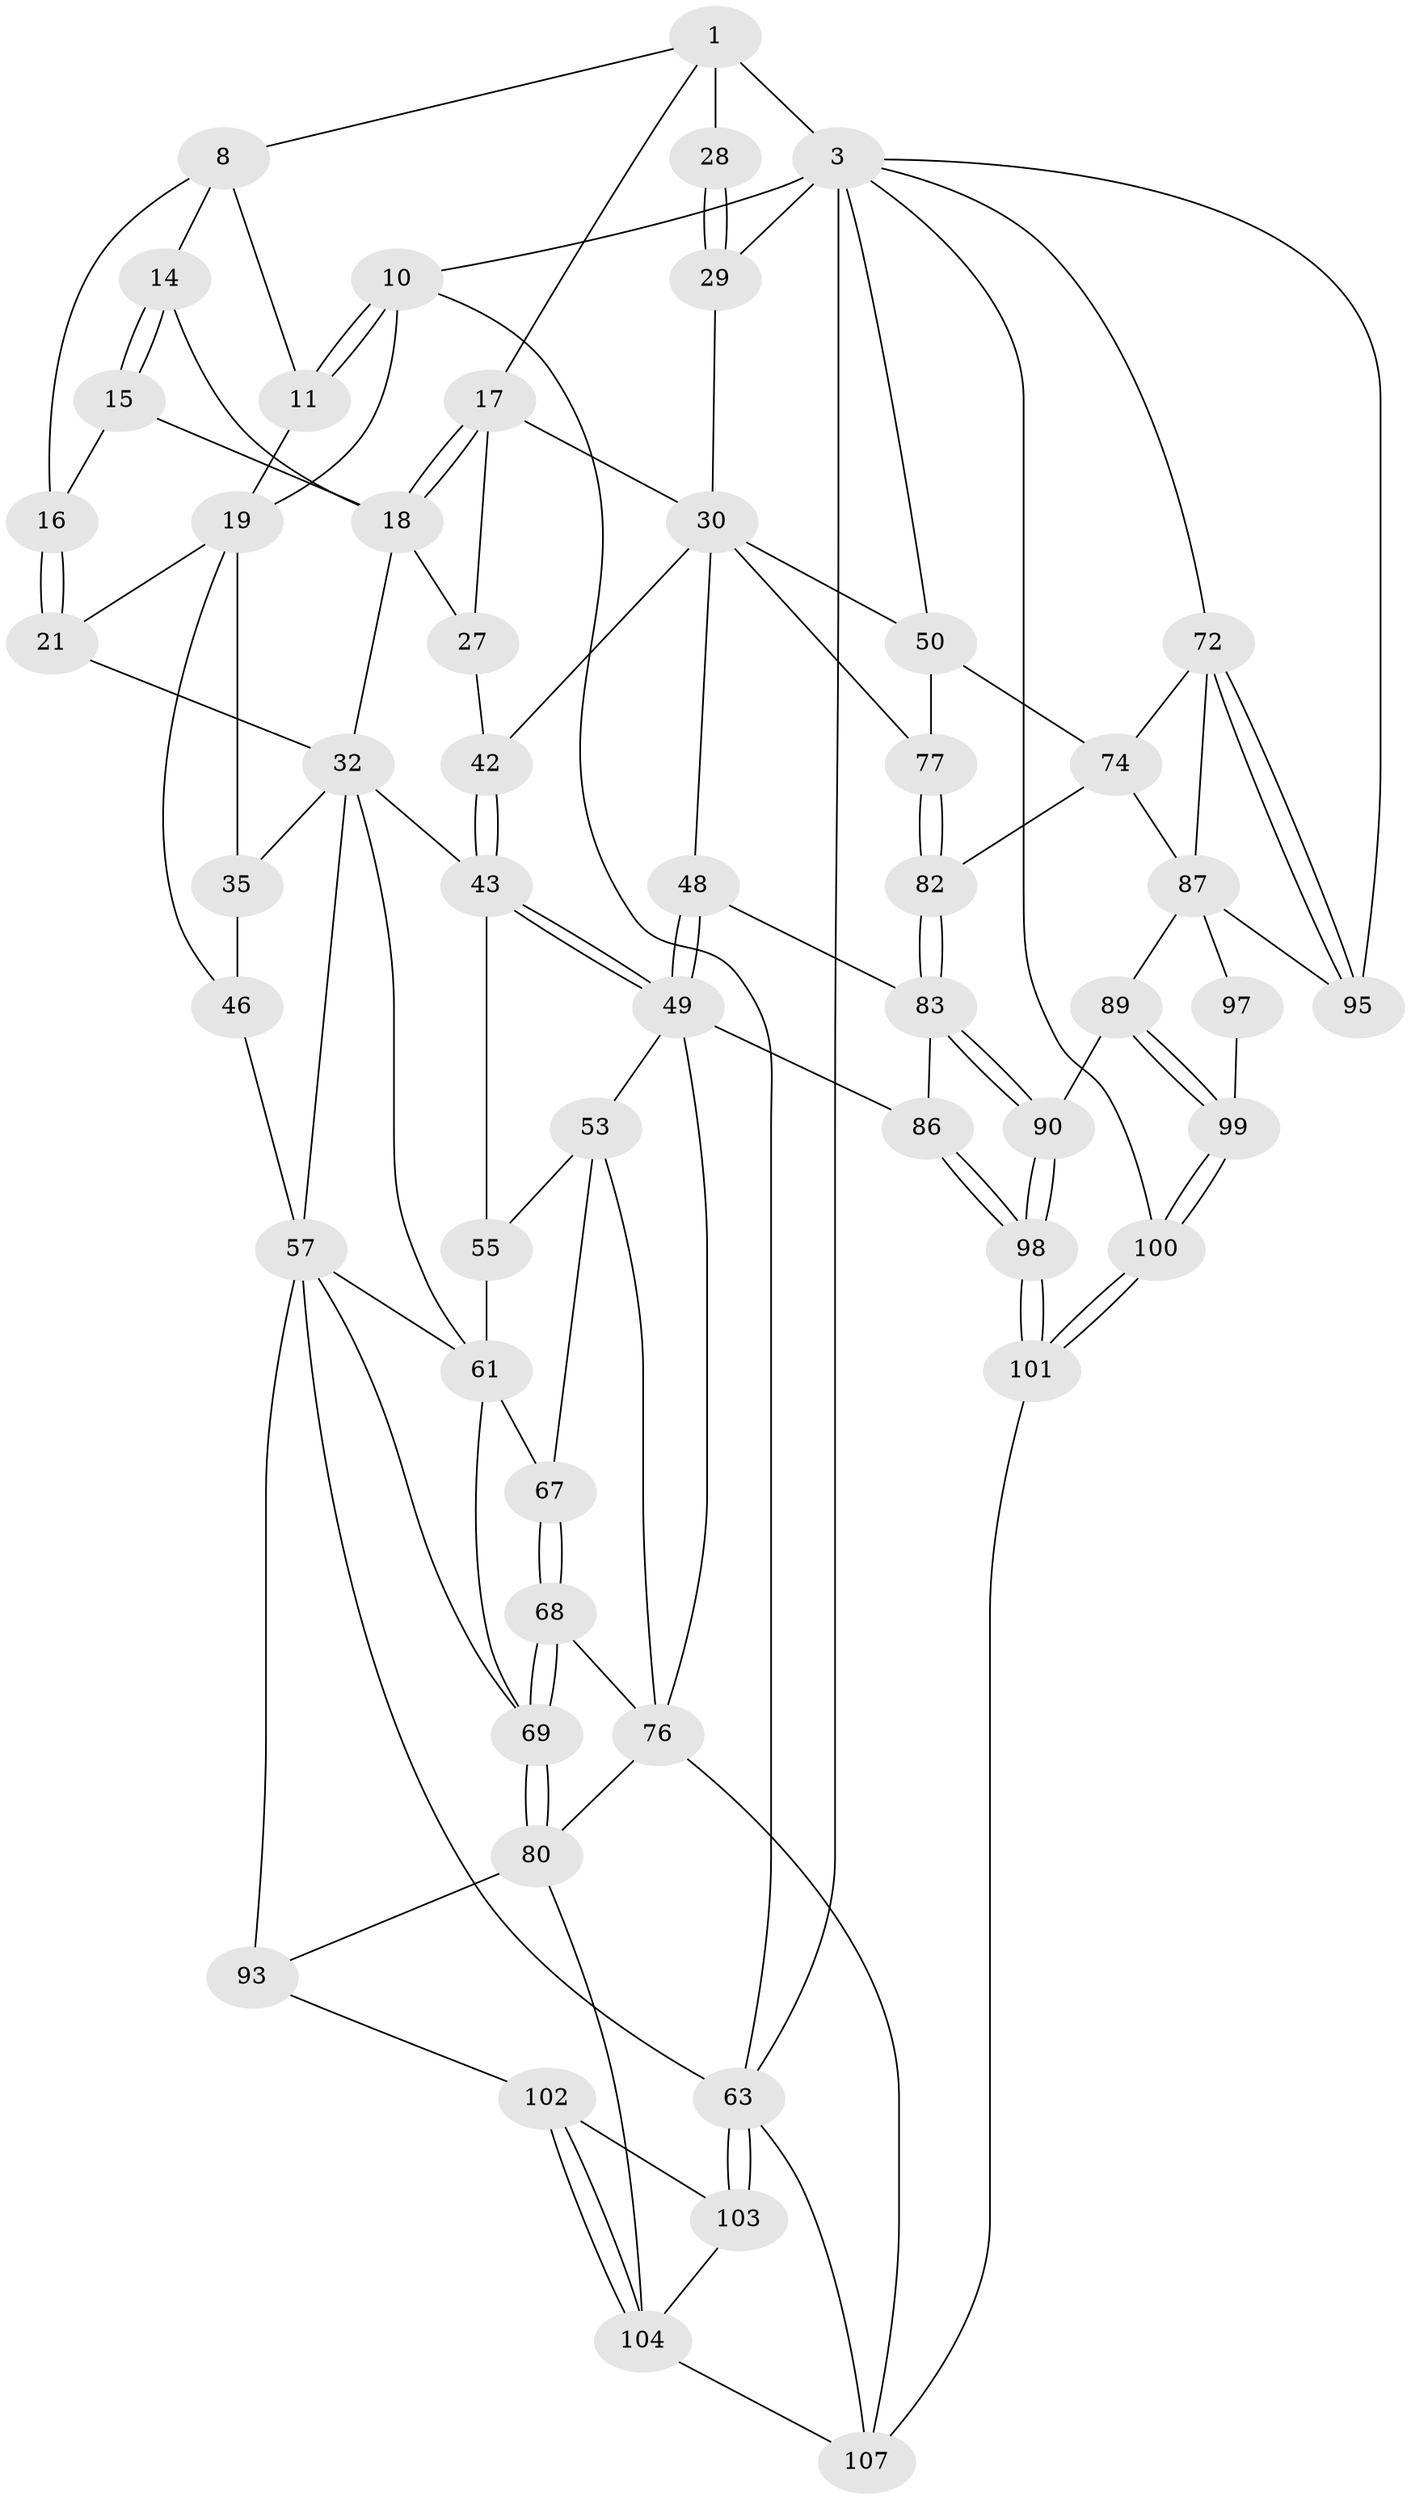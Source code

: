 // original degree distribution, {3: 0.027522935779816515, 4: 0.24770642201834864, 5: 0.48623853211009177, 6: 0.23853211009174313}
// Generated by graph-tools (version 1.1) at 2025/16/03/09/25 04:16:47]
// undirected, 54 vertices, 124 edges
graph export_dot {
graph [start="1"]
  node [color=gray90,style=filled];
  1 [pos="+0.8571121475980051+0",super="+2+5"];
  3 [pos="+1+0.22199181658451467",super="+39+94+4"];
  8 [pos="+0.509199375588837+0",super="+12+9"];
  10 [pos="+0+0"];
  11 [pos="+0.12429576510808334+0",super="+13"];
  14 [pos="+0.5468292957139655+0"];
  15 [pos="+0.40393454589445504+0.17414700114436263"];
  16 [pos="+0.36876371466057456+0.1755082157466905"];
  17 [pos="+0.7392629529829211+0.16869400554006067",super="+26"];
  18 [pos="+0.5976531449870869+0.11627210111033308",super="+23"];
  19 [pos="+0.197788574653867+0.0951300412584074",super="+22+20"];
  21 [pos="+0.3131727477329063+0.23435024731057527"];
  27 [pos="+0.6087453346113297+0.23499741797546686",super="+41"];
  28 [pos="+0.8485572200084527+0.17493068405522508"];
  29 [pos="+0.8326670351136799+0.3188313390255744"];
  30 [pos="+0.7031862214808272+0.34044111891507167",super="+31+47"];
  32 [pos="+0.41302453405179934+0.28477424836030923",super="+33"];
  35 [pos="+0.16472574240915+0.1969231227691952",super="+38"];
  42 [pos="+0.5098537417775318+0.3537922241776635"];
  43 [pos="+0.506125436151371+0.3671095235980501",super="+44"];
  46 [pos="+0+0.14650319631174075"];
  48 [pos="+0.54304752306136+0.504927462371174"];
  49 [pos="+0.5423705799965106+0.50467510827454",super="+52"];
  50 [pos="+0.8547460788123639+0.48683976848106353",super="+75"];
  53 [pos="+0.4280647477080897+0.5094989290514147",super="+54"];
  55 [pos="+0.3136982208236163+0.40913144124434647"];
  57 [pos="+0.09647034598139813+0.45073251493278654",super="+58"];
  61 [pos="+0.2521195205432187+0.5069905718546391",super="+65"];
  63 [pos="+0+0.7040203980024166",super="+64"];
  67 [pos="+0.26715253327986704+0.5707598860843078"];
  68 [pos="+0.2667722657322503+0.5759560258326029"];
  69 [pos="+0.230820987349035+0.6291188360722262",super="+70"];
  72 [pos="+1+0.5628096428908101",super="+73"];
  74 [pos="+0.8899834514715066+0.6285117346068043",super="+85"];
  76 [pos="+0.3477144635291077+0.6026610015894502",super="+78"];
  77 [pos="+0.7605731190163444+0.5778663415753968"];
  80 [pos="+0.26304958164017483+0.746094326788771",super="+92"];
  82 [pos="+0.760181775814949+0.5902043156494549"];
  83 [pos="+0.6472178403274554+0.7351115633621708",super="+84"];
  86 [pos="+0.425708991284262+0.7648165533787671"];
  87 [pos="+0.8370976983153221+0.7522171071691728",super="+91+88"];
  89 [pos="+0.6828757782795143+0.7543117761518208"];
  90 [pos="+0.6498883508532487+0.7401600583882098"];
  93 [pos="+0.17258848640297048+0.7700092653797459"];
  95 [pos="+1+1"];
  97 [pos="+0.7875930594495199+0.9066860642719048"];
  98 [pos="+0.5358453338863939+1"];
  99 [pos="+0.7390650004310325+0.9453781027114497"];
  100 [pos="+0.5798776612298966+1"];
  101 [pos="+0.5400793316986878+1"];
  102 [pos="+0.15188622000761684+0.7965987031230507"];
  103 [pos="+0.05538102505511959+0.8294309894889461",super="+105"];
  104 [pos="+0.10703033005906273+0.921889678348415",super="+106"];
  107 [pos="+0.3786149708536353+1",super="+108"];
  1 -- 3 [weight=2];
  1 -- 28 [weight=2];
  1 -- 17;
  1 -- 8;
  3 -- 72;
  3 -- 50;
  3 -- 29;
  3 -- 100;
  3 -- 95;
  3 -- 10;
  3 -- 63;
  8 -- 16;
  8 -- 11;
  8 -- 14;
  10 -- 11;
  10 -- 11;
  10 -- 19;
  10 -- 63;
  11 -- 19;
  14 -- 15;
  14 -- 15;
  14 -- 18;
  15 -- 16;
  15 -- 18;
  16 -- 21;
  16 -- 21;
  17 -- 18;
  17 -- 18;
  17 -- 27;
  17 -- 30;
  18 -- 32;
  18 -- 27 [weight=2];
  19 -- 35 [weight=2];
  19 -- 21;
  19 -- 46;
  21 -- 32;
  27 -- 42;
  28 -- 29;
  28 -- 29;
  29 -- 30;
  30 -- 42;
  30 -- 48;
  30 -- 50;
  30 -- 77;
  32 -- 43 [weight=2];
  32 -- 35;
  32 -- 57 [weight=2];
  32 -- 61;
  35 -- 46;
  42 -- 43;
  42 -- 43;
  43 -- 49;
  43 -- 49;
  43 -- 55;
  46 -- 57;
  48 -- 49;
  48 -- 49;
  48 -- 83;
  49 -- 53;
  49 -- 86;
  49 -- 76;
  50 -- 77;
  50 -- 74;
  53 -- 76;
  53 -- 67;
  53 -- 55;
  55 -- 61;
  57 -- 61;
  57 -- 69;
  57 -- 93;
  57 -- 63;
  61 -- 67;
  61 -- 69;
  63 -- 103 [weight=2];
  63 -- 103;
  63 -- 107;
  67 -- 68;
  67 -- 68;
  68 -- 69;
  68 -- 69;
  68 -- 76;
  69 -- 80;
  69 -- 80;
  72 -- 95;
  72 -- 95;
  72 -- 74;
  72 -- 87;
  74 -- 82;
  74 -- 87;
  76 -- 80;
  76 -- 107;
  77 -- 82;
  77 -- 82;
  80 -- 93;
  80 -- 104;
  82 -- 83;
  82 -- 83;
  83 -- 90;
  83 -- 90;
  83 -- 86;
  86 -- 98;
  86 -- 98;
  87 -- 97 [weight=2];
  87 -- 95;
  87 -- 89;
  89 -- 90;
  89 -- 99;
  89 -- 99;
  90 -- 98;
  90 -- 98;
  93 -- 102;
  97 -- 99;
  98 -- 101;
  98 -- 101;
  99 -- 100;
  99 -- 100;
  100 -- 101;
  100 -- 101;
  101 -- 107;
  102 -- 103;
  102 -- 104;
  102 -- 104;
  103 -- 104;
  104 -- 107;
}
